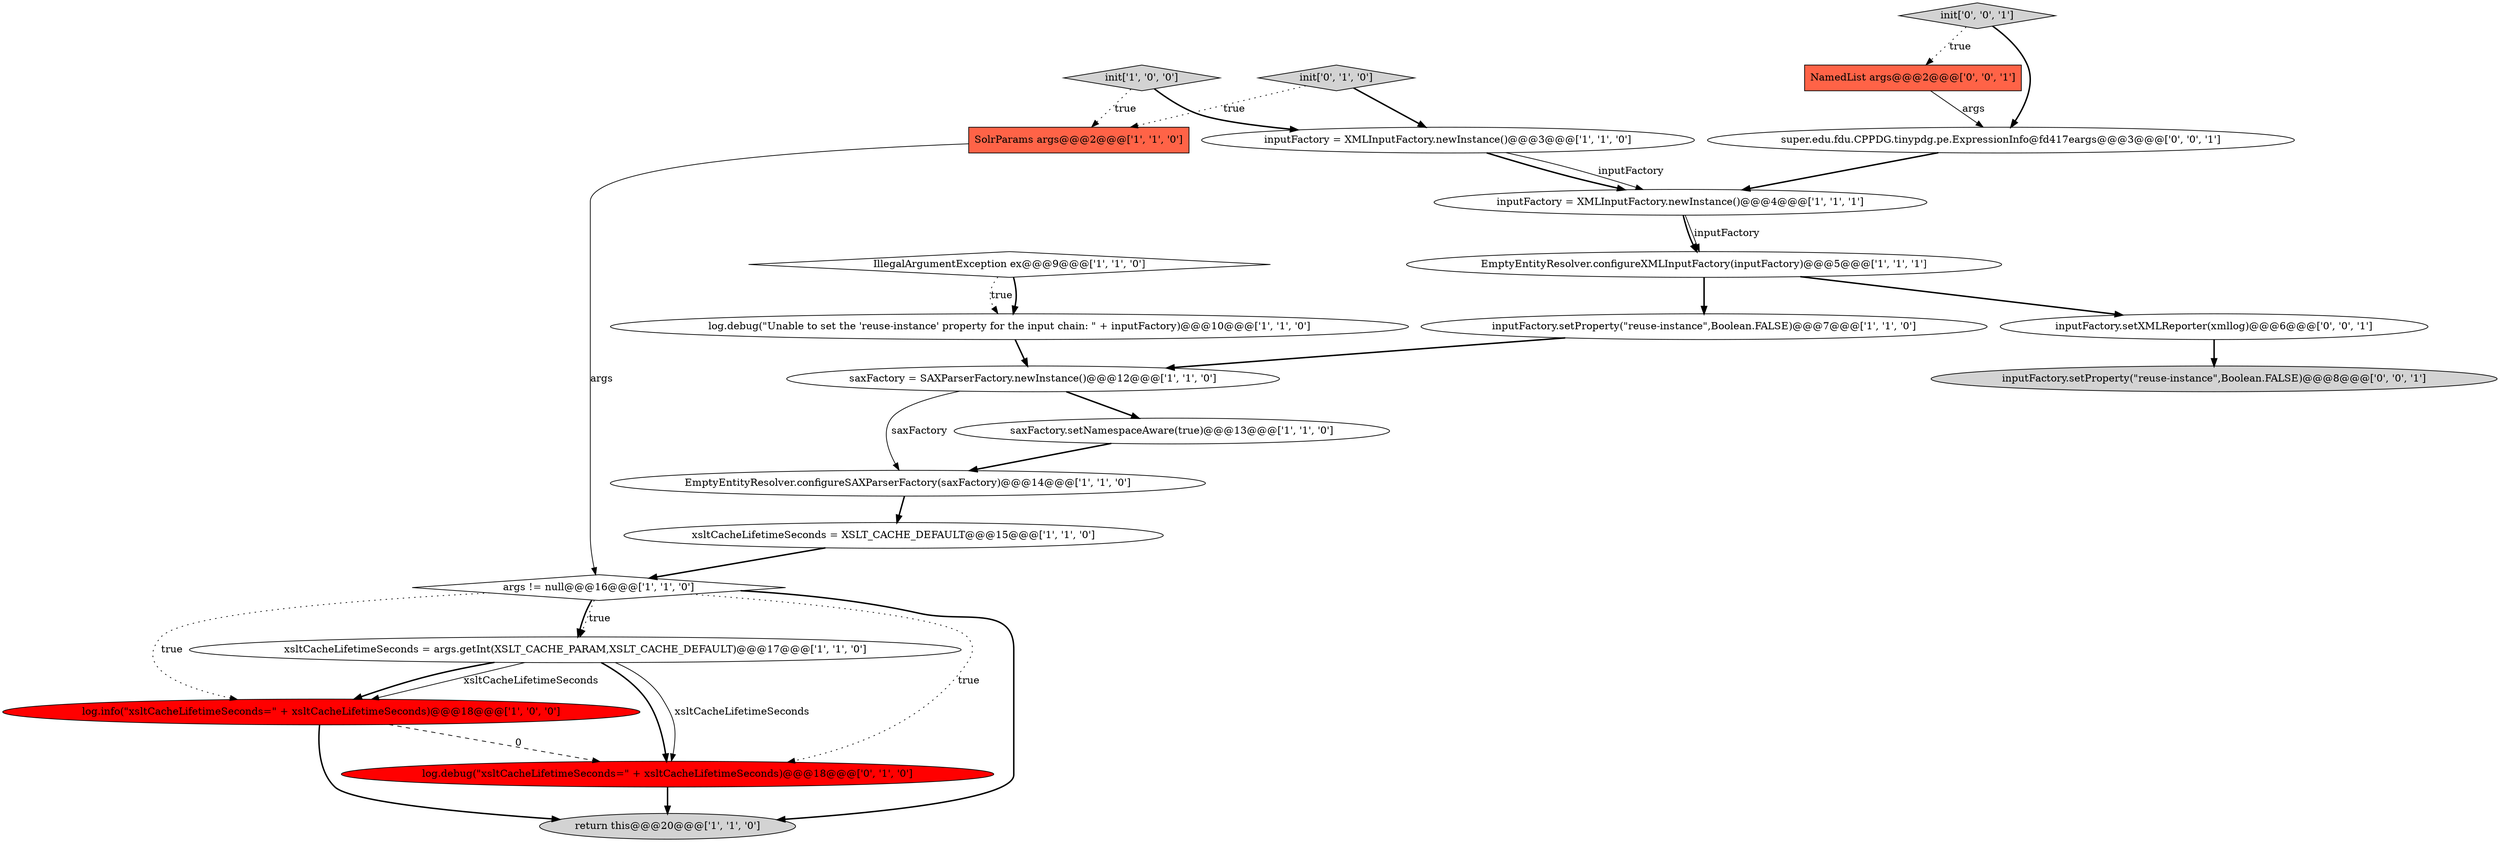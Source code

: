digraph {
2 [style = filled, label = "EmptyEntityResolver.configureXMLInputFactory(inputFactory)@@@5@@@['1', '1', '1']", fillcolor = white, shape = ellipse image = "AAA0AAABBB1BBB"];
3 [style = filled, label = "log.debug(\"Unable to set the 'reuse-instance' property for the input chain: \" + inputFactory)@@@10@@@['1', '1', '0']", fillcolor = white, shape = ellipse image = "AAA0AAABBB1BBB"];
9 [style = filled, label = "inputFactory = XMLInputFactory.newInstance()@@@3@@@['1', '1', '0']", fillcolor = white, shape = ellipse image = "AAA0AAABBB1BBB"];
1 [style = filled, label = "xsltCacheLifetimeSeconds = XSLT_CACHE_DEFAULT@@@15@@@['1', '1', '0']", fillcolor = white, shape = ellipse image = "AAA0AAABBB1BBB"];
15 [style = filled, label = "SolrParams args@@@2@@@['1', '1', '0']", fillcolor = tomato, shape = box image = "AAA0AAABBB1BBB"];
8 [style = filled, label = "saxFactory.setNamespaceAware(true)@@@13@@@['1', '1', '0']", fillcolor = white, shape = ellipse image = "AAA0AAABBB1BBB"];
4 [style = filled, label = "xsltCacheLifetimeSeconds = args.getInt(XSLT_CACHE_PARAM,XSLT_CACHE_DEFAULT)@@@17@@@['1', '1', '0']", fillcolor = white, shape = ellipse image = "AAA0AAABBB1BBB"];
7 [style = filled, label = "init['1', '0', '0']", fillcolor = lightgray, shape = diamond image = "AAA0AAABBB1BBB"];
16 [style = filled, label = "init['0', '1', '0']", fillcolor = lightgray, shape = diamond image = "AAA0AAABBB2BBB"];
10 [style = filled, label = "return this@@@20@@@['1', '1', '0']", fillcolor = lightgray, shape = ellipse image = "AAA0AAABBB1BBB"];
12 [style = filled, label = "log.info(\"xsltCacheLifetimeSeconds=\" + xsltCacheLifetimeSeconds)@@@18@@@['1', '0', '0']", fillcolor = red, shape = ellipse image = "AAA1AAABBB1BBB"];
19 [style = filled, label = "NamedList args@@@2@@@['0', '0', '1']", fillcolor = tomato, shape = box image = "AAA0AAABBB3BBB"];
14 [style = filled, label = "IllegalArgumentException ex@@@9@@@['1', '1', '0']", fillcolor = white, shape = diamond image = "AAA0AAABBB1BBB"];
20 [style = filled, label = "inputFactory.setProperty(\"reuse-instance\",Boolean.FALSE)@@@8@@@['0', '0', '1']", fillcolor = lightgray, shape = ellipse image = "AAA0AAABBB3BBB"];
17 [style = filled, label = "log.debug(\"xsltCacheLifetimeSeconds=\" + xsltCacheLifetimeSeconds)@@@18@@@['0', '1', '0']", fillcolor = red, shape = ellipse image = "AAA1AAABBB2BBB"];
13 [style = filled, label = "inputFactory.setProperty(\"reuse-instance\",Boolean.FALSE)@@@7@@@['1', '1', '0']", fillcolor = white, shape = ellipse image = "AAA0AAABBB1BBB"];
0 [style = filled, label = "inputFactory = XMLInputFactory.newInstance()@@@4@@@['1', '1', '1']", fillcolor = white, shape = ellipse image = "AAA0AAABBB1BBB"];
21 [style = filled, label = "super.edu.fdu.CPPDG.tinypdg.pe.ExpressionInfo@fd417eargs@@@3@@@['0', '0', '1']", fillcolor = white, shape = ellipse image = "AAA0AAABBB3BBB"];
18 [style = filled, label = "init['0', '0', '1']", fillcolor = lightgray, shape = diamond image = "AAA0AAABBB3BBB"];
5 [style = filled, label = "EmptyEntityResolver.configureSAXParserFactory(saxFactory)@@@14@@@['1', '1', '0']", fillcolor = white, shape = ellipse image = "AAA0AAABBB1BBB"];
6 [style = filled, label = "args != null@@@16@@@['1', '1', '0']", fillcolor = white, shape = diamond image = "AAA0AAABBB1BBB"];
11 [style = filled, label = "saxFactory = SAXParserFactory.newInstance()@@@12@@@['1', '1', '0']", fillcolor = white, shape = ellipse image = "AAA0AAABBB1BBB"];
22 [style = filled, label = "inputFactory.setXMLReporter(xmllog)@@@6@@@['0', '0', '1']", fillcolor = white, shape = ellipse image = "AAA0AAABBB3BBB"];
4->12 [style = solid, label="xsltCacheLifetimeSeconds"];
14->3 [style = bold, label=""];
17->10 [style = bold, label=""];
9->0 [style = bold, label=""];
4->17 [style = bold, label=""];
21->0 [style = bold, label=""];
0->2 [style = solid, label="inputFactory"];
0->2 [style = bold, label=""];
19->21 [style = solid, label="args"];
3->11 [style = bold, label=""];
18->19 [style = dotted, label="true"];
12->17 [style = dashed, label="0"];
13->11 [style = bold, label=""];
7->15 [style = dotted, label="true"];
6->17 [style = dotted, label="true"];
2->13 [style = bold, label=""];
11->5 [style = solid, label="saxFactory"];
7->9 [style = bold, label=""];
5->1 [style = bold, label=""];
6->4 [style = bold, label=""];
12->10 [style = bold, label=""];
1->6 [style = bold, label=""];
8->5 [style = bold, label=""];
22->20 [style = bold, label=""];
6->4 [style = dotted, label="true"];
4->17 [style = solid, label="xsltCacheLifetimeSeconds"];
9->0 [style = solid, label="inputFactory"];
6->10 [style = bold, label=""];
15->6 [style = solid, label="args"];
14->3 [style = dotted, label="true"];
4->12 [style = bold, label=""];
11->8 [style = bold, label=""];
6->12 [style = dotted, label="true"];
18->21 [style = bold, label=""];
2->22 [style = bold, label=""];
16->9 [style = bold, label=""];
16->15 [style = dotted, label="true"];
}
